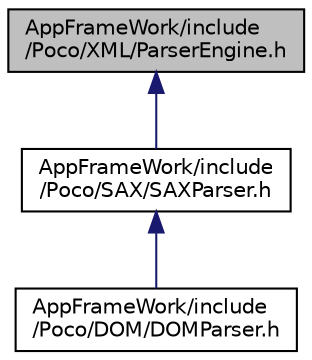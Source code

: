 digraph "AppFrameWork/include/Poco/XML/ParserEngine.h"
{
 // LATEX_PDF_SIZE
  edge [fontname="Helvetica",fontsize="10",labelfontname="Helvetica",labelfontsize="10"];
  node [fontname="Helvetica",fontsize="10",shape=record];
  Node1 [label="AppFrameWork/include\l/Poco/XML/ParserEngine.h",height=0.2,width=0.4,color="black", fillcolor="grey75", style="filled", fontcolor="black",tooltip=" "];
  Node1 -> Node2 [dir="back",color="midnightblue",fontsize="10",style="solid"];
  Node2 [label="AppFrameWork/include\l/Poco/SAX/SAXParser.h",height=0.2,width=0.4,color="black", fillcolor="white", style="filled",URL="$SAXParser_8h.html",tooltip=" "];
  Node2 -> Node3 [dir="back",color="midnightblue",fontsize="10",style="solid"];
  Node3 [label="AppFrameWork/include\l/Poco/DOM/DOMParser.h",height=0.2,width=0.4,color="black", fillcolor="white", style="filled",URL="$DOMParser_8h.html",tooltip=" "];
}
